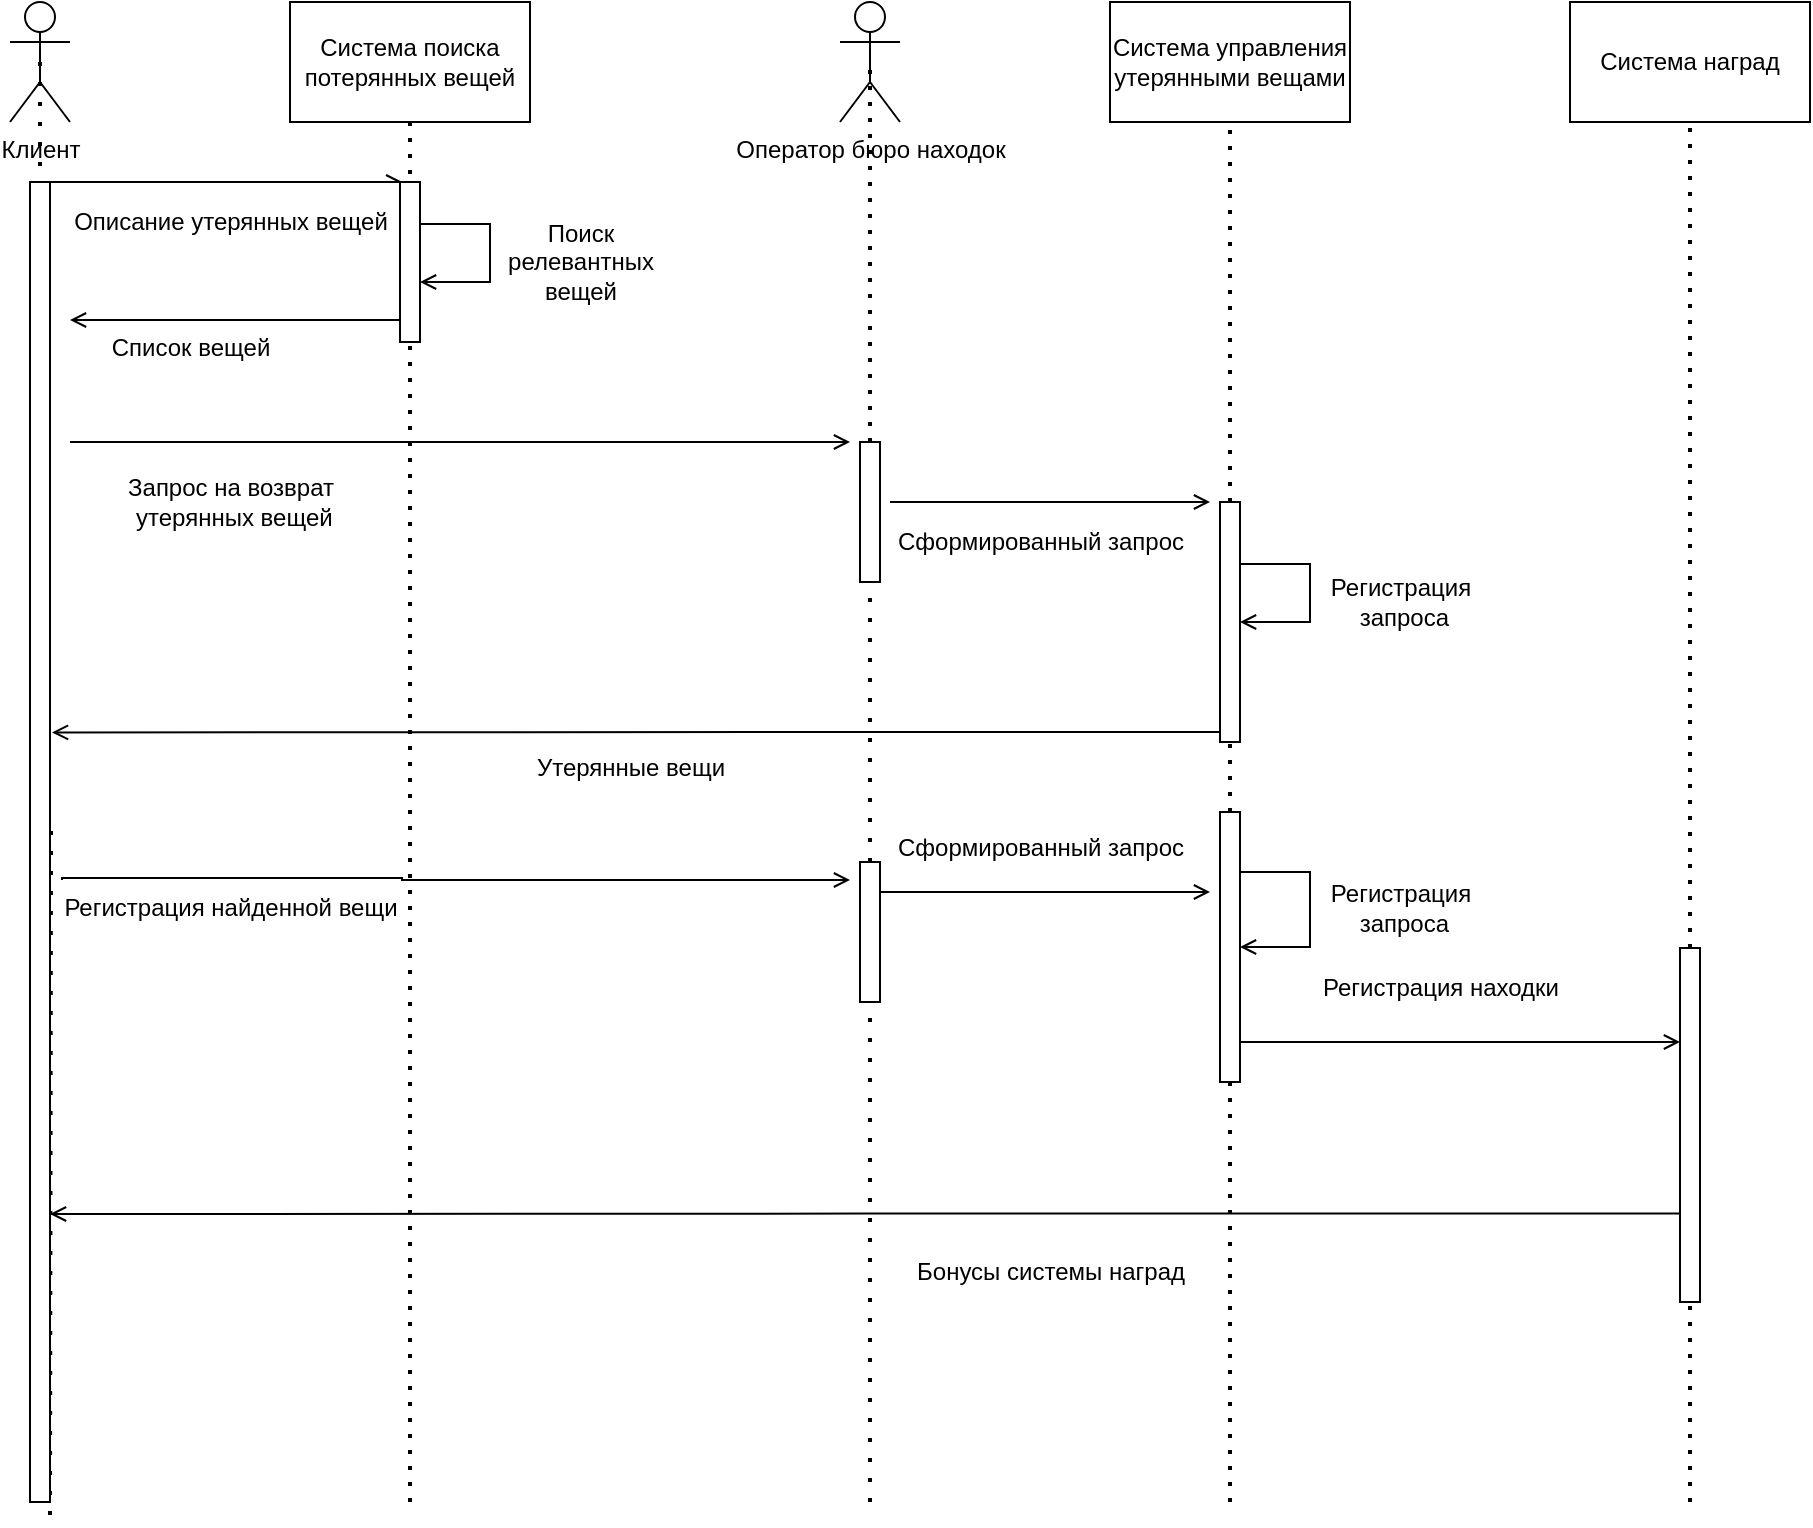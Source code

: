<mxfile version="24.2.1" type="device">
  <diagram name="Страница — 1" id="CrJ080NFnx5UMRq6oB-1">
    <mxGraphModel dx="1434" dy="738" grid="1" gridSize="10" guides="1" tooltips="1" connect="1" arrows="1" fold="1" page="1" pageScale="1" pageWidth="827" pageHeight="1169" math="0" shadow="0">
      <root>
        <mxCell id="0" />
        <mxCell id="1" parent="0" />
        <mxCell id="Mh1AMMoeHMJnT7qI7zsG-10" value="" style="endArrow=none;dashed=1;html=1;dashPattern=1 3;strokeWidth=2;rounded=0;entryX=0.5;entryY=1;entryDx=0;entryDy=0;" parent="1" target="icmPHPR5q2C8trYXrLY3-5" edge="1">
          <mxGeometry width="50" height="50" relative="1" as="geometry">
            <mxPoint x="280" y="890" as="sourcePoint" />
            <mxPoint x="440" y="300" as="targetPoint" />
          </mxGeometry>
        </mxCell>
        <mxCell id="Mh1AMMoeHMJnT7qI7zsG-11" style="edgeStyle=orthogonalEdgeStyle;rounded=0;orthogonalLoop=1;jettySize=auto;html=1;exitX=0.5;exitY=0.5;exitDx=0;exitDy=0;exitPerimeter=0;endArrow=none;endFill=0;dashed=1;dashPattern=1 4;strokeWidth=2;" parent="1" source="icmPHPR5q2C8trYXrLY3-1" edge="1">
          <mxGeometry relative="1" as="geometry">
            <mxPoint x="100" y="900" as="targetPoint" />
          </mxGeometry>
        </mxCell>
        <mxCell id="icmPHPR5q2C8trYXrLY3-1" value="Клиент" style="shape=umlActor;verticalLabelPosition=bottom;verticalAlign=top;html=1;outlineConnect=0;" parent="1" vertex="1">
          <mxGeometry x="80" y="140" width="30" height="60" as="geometry" />
        </mxCell>
        <mxCell id="icmPHPR5q2C8trYXrLY3-3" value="" style="rounded=0;whiteSpace=wrap;html=1;" parent="1" vertex="1">
          <mxGeometry x="90" y="230" width="10" height="660" as="geometry" />
        </mxCell>
        <mxCell id="icmPHPR5q2C8trYXrLY3-5" value="Система поиска потерянных вещей" style="rounded=0;whiteSpace=wrap;html=1;" parent="1" vertex="1">
          <mxGeometry x="220" y="140" width="120" height="60" as="geometry" />
        </mxCell>
        <mxCell id="Mh1AMMoeHMJnT7qI7zsG-1" value="" style="rounded=0;whiteSpace=wrap;html=1;movable=1;resizable=1;rotatable=1;deletable=1;editable=1;locked=0;connectable=1;" parent="1" vertex="1">
          <mxGeometry x="275" y="230" width="10" height="80" as="geometry" />
        </mxCell>
        <mxCell id="Mh1AMMoeHMJnT7qI7zsG-2" value="" style="endArrow=openAsync;html=1;rounded=0;exitX=1;exitY=0;exitDx=0;exitDy=0;entryX=0;entryY=0;entryDx=0;entryDy=0;endFill=0;" parent="1" source="icmPHPR5q2C8trYXrLY3-3" target="Mh1AMMoeHMJnT7qI7zsG-1" edge="1">
          <mxGeometry width="50" height="50" relative="1" as="geometry">
            <mxPoint x="130" y="250" as="sourcePoint" />
            <mxPoint x="440" y="300" as="targetPoint" />
          </mxGeometry>
        </mxCell>
        <mxCell id="Mh1AMMoeHMJnT7qI7zsG-3" value="Описание утерянных вещей" style="text;html=1;align=center;verticalAlign=middle;resizable=0;points=[];autosize=1;strokeColor=none;fillColor=none;" parent="1" vertex="1">
          <mxGeometry x="100" y="235" width="180" height="30" as="geometry" />
        </mxCell>
        <mxCell id="Mh1AMMoeHMJnT7qI7zsG-4" value="" style="endArrow=open;html=1;rounded=0;endFill=0;edgeStyle=orthogonalEdgeStyle;exitX=1;exitY=0.25;exitDx=0;exitDy=0;" parent="1" source="Mh1AMMoeHMJnT7qI7zsG-1" edge="1">
          <mxGeometry width="50" height="50" relative="1" as="geometry">
            <mxPoint x="350" y="230" as="sourcePoint" />
            <mxPoint x="285" y="280" as="targetPoint" />
            <Array as="points">
              <mxPoint x="285" y="251" />
              <mxPoint x="320" y="251" />
              <mxPoint x="320" y="280" />
            </Array>
          </mxGeometry>
        </mxCell>
        <mxCell id="Mh1AMMoeHMJnT7qI7zsG-5" value="Поиск&lt;div&gt;&amp;nbsp;релевантных&amp;nbsp;&lt;/div&gt;&lt;div&gt;вещей&lt;/div&gt;" style="text;html=1;align=center;verticalAlign=middle;resizable=0;points=[];autosize=1;strokeColor=none;fillColor=none;" parent="1" vertex="1">
          <mxGeometry x="315" y="240" width="100" height="60" as="geometry" />
        </mxCell>
        <mxCell id="Mh1AMMoeHMJnT7qI7zsG-6" style="edgeStyle=orthogonalEdgeStyle;rounded=0;orthogonalLoop=1;jettySize=auto;html=1;exitX=0;exitY=0.25;exitDx=0;exitDy=0;endArrow=open;endFill=0;" parent="1" source="Mh1AMMoeHMJnT7qI7zsG-1" edge="1">
          <mxGeometry relative="1" as="geometry">
            <mxPoint x="110" y="299" as="targetPoint" />
            <Array as="points">
              <mxPoint x="275" y="299" />
            </Array>
          </mxGeometry>
        </mxCell>
        <mxCell id="Mh1AMMoeHMJnT7qI7zsG-12" value="" style="endArrow=none;dashed=1;html=1;dashPattern=1 3;strokeWidth=2;rounded=0;entryX=0.5;entryY=0.5;entryDx=0;entryDy=0;entryPerimeter=0;" parent="1" source="Mh1AMMoeHMJnT7qI7zsG-13" target="Mh1AMMoeHMJnT7qI7zsG-29" edge="1">
          <mxGeometry width="50" height="50" relative="1" as="geometry">
            <mxPoint x="509.5" y="550" as="sourcePoint" />
            <mxPoint x="550" y="270" as="targetPoint" />
          </mxGeometry>
        </mxCell>
        <mxCell id="Mh1AMMoeHMJnT7qI7zsG-14" value="" style="endArrow=none;dashed=1;html=1;strokeWidth=2;rounded=0;entryX=0.5;entryY=1;entryDx=0;entryDy=0;dashPattern=1 4;" parent="1" target="Mh1AMMoeHMJnT7qI7zsG-13" edge="1" source="RPNybcwYIRDbecKvAkyd-8">
          <mxGeometry width="50" height="50" relative="1" as="geometry">
            <mxPoint x="510" y="960" as="sourcePoint" />
            <mxPoint x="510" y="200" as="targetPoint" />
          </mxGeometry>
        </mxCell>
        <mxCell id="Mh1AMMoeHMJnT7qI7zsG-13" value="" style="rounded=0;whiteSpace=wrap;html=1;" parent="1" vertex="1">
          <mxGeometry x="505" y="360" width="10" height="70" as="geometry" />
        </mxCell>
        <mxCell id="Mh1AMMoeHMJnT7qI7zsG-15" value="" style="endArrow=open;html=1;rounded=0;endFill=0;" parent="1" edge="1">
          <mxGeometry width="50" height="50" relative="1" as="geometry">
            <mxPoint x="110" y="360" as="sourcePoint" />
            <mxPoint x="500" y="360" as="targetPoint" />
          </mxGeometry>
        </mxCell>
        <mxCell id="Mh1AMMoeHMJnT7qI7zsG-16" value="Запрос на возврат&lt;div&gt;&amp;nbsp;утерянных вещей&lt;/div&gt;" style="text;html=1;align=center;verticalAlign=middle;resizable=0;points=[];autosize=1;strokeColor=none;fillColor=none;" parent="1" vertex="1">
          <mxGeometry x="125" y="370" width="130" height="40" as="geometry" />
        </mxCell>
        <mxCell id="Mh1AMMoeHMJnT7qI7zsG-17" value="Система управления утерянными вещами" style="rounded=0;whiteSpace=wrap;html=1;" parent="1" vertex="1">
          <mxGeometry x="630" y="140" width="120" height="60" as="geometry" />
        </mxCell>
        <mxCell id="Mh1AMMoeHMJnT7qI7zsG-21" value="" style="endArrow=none;dashed=1;html=1;dashPattern=1 3;strokeWidth=2;rounded=0;entryX=0.5;entryY=1;entryDx=0;entryDy=0;" parent="1" source="Mh1AMMoeHMJnT7qI7zsG-22" target="Mh1AMMoeHMJnT7qI7zsG-17" edge="1">
          <mxGeometry width="50" height="50" relative="1" as="geometry">
            <mxPoint x="690" y="802" as="sourcePoint" />
            <mxPoint x="689.5" y="220" as="targetPoint" />
          </mxGeometry>
        </mxCell>
        <mxCell id="Mh1AMMoeHMJnT7qI7zsG-23" value="" style="endArrow=none;dashed=1;html=1;dashPattern=1 3;strokeWidth=2;rounded=0;entryX=0.5;entryY=1;entryDx=0;entryDy=0;" parent="1" target="Mh1AMMoeHMJnT7qI7zsG-22" edge="1" source="RPNybcwYIRDbecKvAkyd-13">
          <mxGeometry width="50" height="50" relative="1" as="geometry">
            <mxPoint x="690" y="960" as="sourcePoint" />
            <mxPoint x="690" y="200" as="targetPoint" />
          </mxGeometry>
        </mxCell>
        <mxCell id="Mh1AMMoeHMJnT7qI7zsG-22" value="" style="rounded=0;whiteSpace=wrap;html=1;" parent="1" vertex="1">
          <mxGeometry x="685" y="390" width="10" height="120" as="geometry" />
        </mxCell>
        <mxCell id="Mh1AMMoeHMJnT7qI7zsG-25" value="" style="endArrow=open;html=1;rounded=0;endFill=0;" parent="1" edge="1">
          <mxGeometry width="50" height="50" relative="1" as="geometry">
            <mxPoint x="520" y="390" as="sourcePoint" />
            <mxPoint x="680" y="390" as="targetPoint" />
          </mxGeometry>
        </mxCell>
        <mxCell id="Mh1AMMoeHMJnT7qI7zsG-26" value="Сформированный запрос" style="text;html=1;align=center;verticalAlign=middle;resizable=0;points=[];autosize=1;strokeColor=none;fillColor=none;" parent="1" vertex="1">
          <mxGeometry x="510" y="395" width="170" height="30" as="geometry" />
        </mxCell>
        <mxCell id="Mh1AMMoeHMJnT7qI7zsG-27" value="" style="endArrow=open;html=1;rounded=0;endFill=0;edgeStyle=orthogonalEdgeStyle;exitX=1;exitY=0.25;exitDx=0;exitDy=0;" parent="1" edge="1">
          <mxGeometry width="50" height="50" relative="1" as="geometry">
            <mxPoint x="695" y="420" as="sourcePoint" />
            <mxPoint x="695" y="450" as="targetPoint" />
            <Array as="points">
              <mxPoint x="695" y="421" />
              <mxPoint x="730" y="421" />
              <mxPoint x="730" y="450" />
            </Array>
          </mxGeometry>
        </mxCell>
        <mxCell id="Mh1AMMoeHMJnT7qI7zsG-29" value="Оператор бюро находок" style="shape=umlActor;verticalLabelPosition=bottom;verticalAlign=top;html=1;outlineConnect=0;" parent="1" vertex="1">
          <mxGeometry x="495" y="140" width="30" height="60" as="geometry" />
        </mxCell>
        <mxCell id="Mh1AMMoeHMJnT7qI7zsG-31" value="Система наград" style="rounded=0;whiteSpace=wrap;html=1;" parent="1" vertex="1">
          <mxGeometry x="860" y="140" width="120" height="60" as="geometry" />
        </mxCell>
        <mxCell id="Mh1AMMoeHMJnT7qI7zsG-32" value="" style="endArrow=none;dashed=1;html=1;dashPattern=1 3;strokeWidth=2;rounded=0;entryX=0.5;entryY=1;entryDx=0;entryDy=0;" parent="1" source="Mh1AMMoeHMJnT7qI7zsG-33" target="Mh1AMMoeHMJnT7qI7zsG-31" edge="1">
          <mxGeometry width="50" height="50" relative="1" as="geometry">
            <mxPoint x="920" y="890" as="sourcePoint" />
            <mxPoint x="919.41" y="240" as="targetPoint" />
          </mxGeometry>
        </mxCell>
        <mxCell id="Mh1AMMoeHMJnT7qI7zsG-34" value="" style="endArrow=none;dashed=1;html=1;dashPattern=1 3;strokeWidth=2;rounded=0;entryX=0.5;entryY=1;entryDx=0;entryDy=0;" parent="1" target="Mh1AMMoeHMJnT7qI7zsG-33" edge="1">
          <mxGeometry width="50" height="50" relative="1" as="geometry">
            <mxPoint x="920" y="890" as="sourcePoint" />
            <mxPoint x="920" y="200" as="targetPoint" />
          </mxGeometry>
        </mxCell>
        <mxCell id="RPNybcwYIRDbecKvAkyd-27" style="edgeStyle=orthogonalEdgeStyle;rounded=0;orthogonalLoop=1;jettySize=auto;html=1;exitX=0;exitY=0.75;exitDx=0;exitDy=0;strokeColor=default;align=center;verticalAlign=middle;fontFamily=Helvetica;fontSize=11;fontColor=default;labelBackgroundColor=default;endArrow=open;endFill=0;" edge="1" parent="1" source="Mh1AMMoeHMJnT7qI7zsG-33">
          <mxGeometry relative="1" as="geometry">
            <mxPoint x="100" y="746" as="targetPoint" />
          </mxGeometry>
        </mxCell>
        <mxCell id="Mh1AMMoeHMJnT7qI7zsG-33" value="" style="rounded=0;whiteSpace=wrap;html=1;" parent="1" vertex="1">
          <mxGeometry x="915" y="613" width="10" height="177" as="geometry" />
        </mxCell>
        <mxCell id="Mh1AMMoeHMJnT7qI7zsG-43" value="Регистрация&lt;div&gt;&amp;nbsp;запроса&lt;/div&gt;" style="text;html=1;align=center;verticalAlign=middle;resizable=0;points=[];autosize=1;strokeColor=none;fillColor=none;" parent="1" vertex="1">
          <mxGeometry x="730" y="420" width="90" height="40" as="geometry" />
        </mxCell>
        <mxCell id="RPNybcwYIRDbecKvAkyd-1" value="Список вещей" style="text;html=1;align=center;verticalAlign=middle;resizable=0;points=[];autosize=1;strokeColor=none;fillColor=none;" vertex="1" parent="1">
          <mxGeometry x="120" y="298" width="100" height="30" as="geometry" />
        </mxCell>
        <mxCell id="RPNybcwYIRDbecKvAkyd-4" style="edgeStyle=orthogonalEdgeStyle;rounded=0;orthogonalLoop=1;jettySize=auto;html=1;entryX=1.1;entryY=0.417;entryDx=0;entryDy=0;entryPerimeter=0;strokeColor=default;align=center;verticalAlign=middle;fontFamily=Helvetica;fontSize=11;fontColor=default;labelBackgroundColor=default;endArrow=open;endFill=0;" edge="1" parent="1" source="Mh1AMMoeHMJnT7qI7zsG-22" target="icmPHPR5q2C8trYXrLY3-3">
          <mxGeometry relative="1" as="geometry">
            <Array as="points">
              <mxPoint x="530" y="505" />
              <mxPoint x="530" y="505" />
            </Array>
          </mxGeometry>
        </mxCell>
        <mxCell id="RPNybcwYIRDbecKvAkyd-5" value="Утерянные вещи" style="text;html=1;align=center;verticalAlign=middle;resizable=0;points=[];autosize=1;strokeColor=none;fillColor=none;" vertex="1" parent="1">
          <mxGeometry x="330" y="508" width="120" height="30" as="geometry" />
        </mxCell>
        <mxCell id="RPNybcwYIRDbecKvAkyd-10" style="edgeStyle=orthogonalEdgeStyle;rounded=0;orthogonalLoop=1;jettySize=auto;html=1;strokeColor=default;align=center;verticalAlign=middle;fontFamily=Helvetica;fontSize=11;fontColor=default;labelBackgroundColor=default;endArrow=open;endFill=0;" edge="1" parent="1">
          <mxGeometry relative="1" as="geometry">
            <mxPoint x="500" y="579" as="targetPoint" />
            <mxPoint x="106" y="579" as="sourcePoint" />
            <Array as="points">
              <mxPoint x="276" y="578" />
              <mxPoint x="276" y="579" />
            </Array>
          </mxGeometry>
        </mxCell>
        <mxCell id="RPNybcwYIRDbecKvAkyd-7" value="Регистрация найденной вещи" style="text;html=1;align=center;verticalAlign=middle;resizable=0;points=[];autosize=1;strokeColor=none;fillColor=none;" vertex="1" parent="1">
          <mxGeometry x="95" y="578" width="190" height="30" as="geometry" />
        </mxCell>
        <mxCell id="RPNybcwYIRDbecKvAkyd-9" value="" style="endArrow=none;dashed=1;html=1;strokeWidth=2;rounded=0;entryX=0.5;entryY=1;entryDx=0;entryDy=0;dashPattern=1 4;" edge="1" parent="1" target="RPNybcwYIRDbecKvAkyd-8">
          <mxGeometry width="50" height="50" relative="1" as="geometry">
            <mxPoint x="510" y="890" as="sourcePoint" />
            <mxPoint x="510" y="430" as="targetPoint" />
          </mxGeometry>
        </mxCell>
        <mxCell id="RPNybcwYIRDbecKvAkyd-17" style="edgeStyle=orthogonalEdgeStyle;rounded=0;orthogonalLoop=1;jettySize=auto;html=1;strokeColor=default;align=center;verticalAlign=middle;fontFamily=Helvetica;fontSize=11;fontColor=default;labelBackgroundColor=default;endArrow=open;endFill=0;" edge="1" parent="1">
          <mxGeometry relative="1" as="geometry">
            <mxPoint x="680" y="585" as="targetPoint" />
            <mxPoint x="515" y="585" as="sourcePoint" />
          </mxGeometry>
        </mxCell>
        <mxCell id="RPNybcwYIRDbecKvAkyd-8" value="" style="rounded=0;whiteSpace=wrap;html=1;" vertex="1" parent="1">
          <mxGeometry x="505" y="570" width="10" height="70" as="geometry" />
        </mxCell>
        <mxCell id="RPNybcwYIRDbecKvAkyd-12" value="Сформированный запрос" style="text;html=1;align=center;verticalAlign=middle;resizable=0;points=[];autosize=1;strokeColor=none;fillColor=none;" vertex="1" parent="1">
          <mxGeometry x="510" y="548" width="170" height="30" as="geometry" />
        </mxCell>
        <mxCell id="RPNybcwYIRDbecKvAkyd-14" value="" style="endArrow=none;dashed=1;html=1;dashPattern=1 3;strokeWidth=2;rounded=0;entryX=0.5;entryY=1;entryDx=0;entryDy=0;" edge="1" parent="1" target="RPNybcwYIRDbecKvAkyd-13">
          <mxGeometry width="50" height="50" relative="1" as="geometry">
            <mxPoint x="690" y="890" as="sourcePoint" />
            <mxPoint x="690" y="510" as="targetPoint" />
          </mxGeometry>
        </mxCell>
        <mxCell id="RPNybcwYIRDbecKvAkyd-22" style="edgeStyle=orthogonalEdgeStyle;rounded=0;orthogonalLoop=1;jettySize=auto;html=1;strokeColor=default;align=center;verticalAlign=middle;fontFamily=Helvetica;fontSize=11;fontColor=default;labelBackgroundColor=default;endArrow=open;endFill=0;" edge="1" parent="1" source="RPNybcwYIRDbecKvAkyd-13" target="Mh1AMMoeHMJnT7qI7zsG-33">
          <mxGeometry relative="1" as="geometry">
            <Array as="points">
              <mxPoint x="860" y="660" />
              <mxPoint x="860" y="660" />
            </Array>
          </mxGeometry>
        </mxCell>
        <mxCell id="RPNybcwYIRDbecKvAkyd-13" value="" style="rounded=0;whiteSpace=wrap;html=1;" vertex="1" parent="1">
          <mxGeometry x="685" y="545" width="10" height="135" as="geometry" />
        </mxCell>
        <mxCell id="RPNybcwYIRDbecKvAkyd-18" style="edgeStyle=orthogonalEdgeStyle;rounded=0;orthogonalLoop=1;jettySize=auto;html=1;exitX=1;exitY=0.25;exitDx=0;exitDy=0;entryX=1;entryY=0.5;entryDx=0;entryDy=0;strokeColor=default;align=center;verticalAlign=middle;fontFamily=Helvetica;fontSize=11;fontColor=default;labelBackgroundColor=default;endArrow=open;endFill=0;" edge="1" parent="1" source="RPNybcwYIRDbecKvAkyd-13" target="RPNybcwYIRDbecKvAkyd-13">
          <mxGeometry relative="1" as="geometry">
            <Array as="points">
              <mxPoint x="695" y="575" />
              <mxPoint x="730" y="575" />
              <mxPoint x="730" y="613" />
            </Array>
          </mxGeometry>
        </mxCell>
        <mxCell id="RPNybcwYIRDbecKvAkyd-19" value="Регистрация&lt;div&gt;&amp;nbsp;запроса&lt;/div&gt;" style="text;html=1;align=center;verticalAlign=middle;resizable=0;points=[];autosize=1;strokeColor=none;fillColor=none;" vertex="1" parent="1">
          <mxGeometry x="730" y="573" width="90" height="40" as="geometry" />
        </mxCell>
        <mxCell id="RPNybcwYIRDbecKvAkyd-24" value="Регистрация находки" style="text;html=1;align=center;verticalAlign=middle;resizable=0;points=[];autosize=1;strokeColor=none;fillColor=none;" vertex="1" parent="1">
          <mxGeometry x="725" y="618" width="140" height="30" as="geometry" />
        </mxCell>
        <mxCell id="RPNybcwYIRDbecKvAkyd-28" value="Бонусы системы наград" style="text;html=1;align=center;verticalAlign=middle;resizable=0;points=[];autosize=1;strokeColor=none;fillColor=none;" vertex="1" parent="1">
          <mxGeometry x="520" y="760" width="160" height="30" as="geometry" />
        </mxCell>
      </root>
    </mxGraphModel>
  </diagram>
</mxfile>
